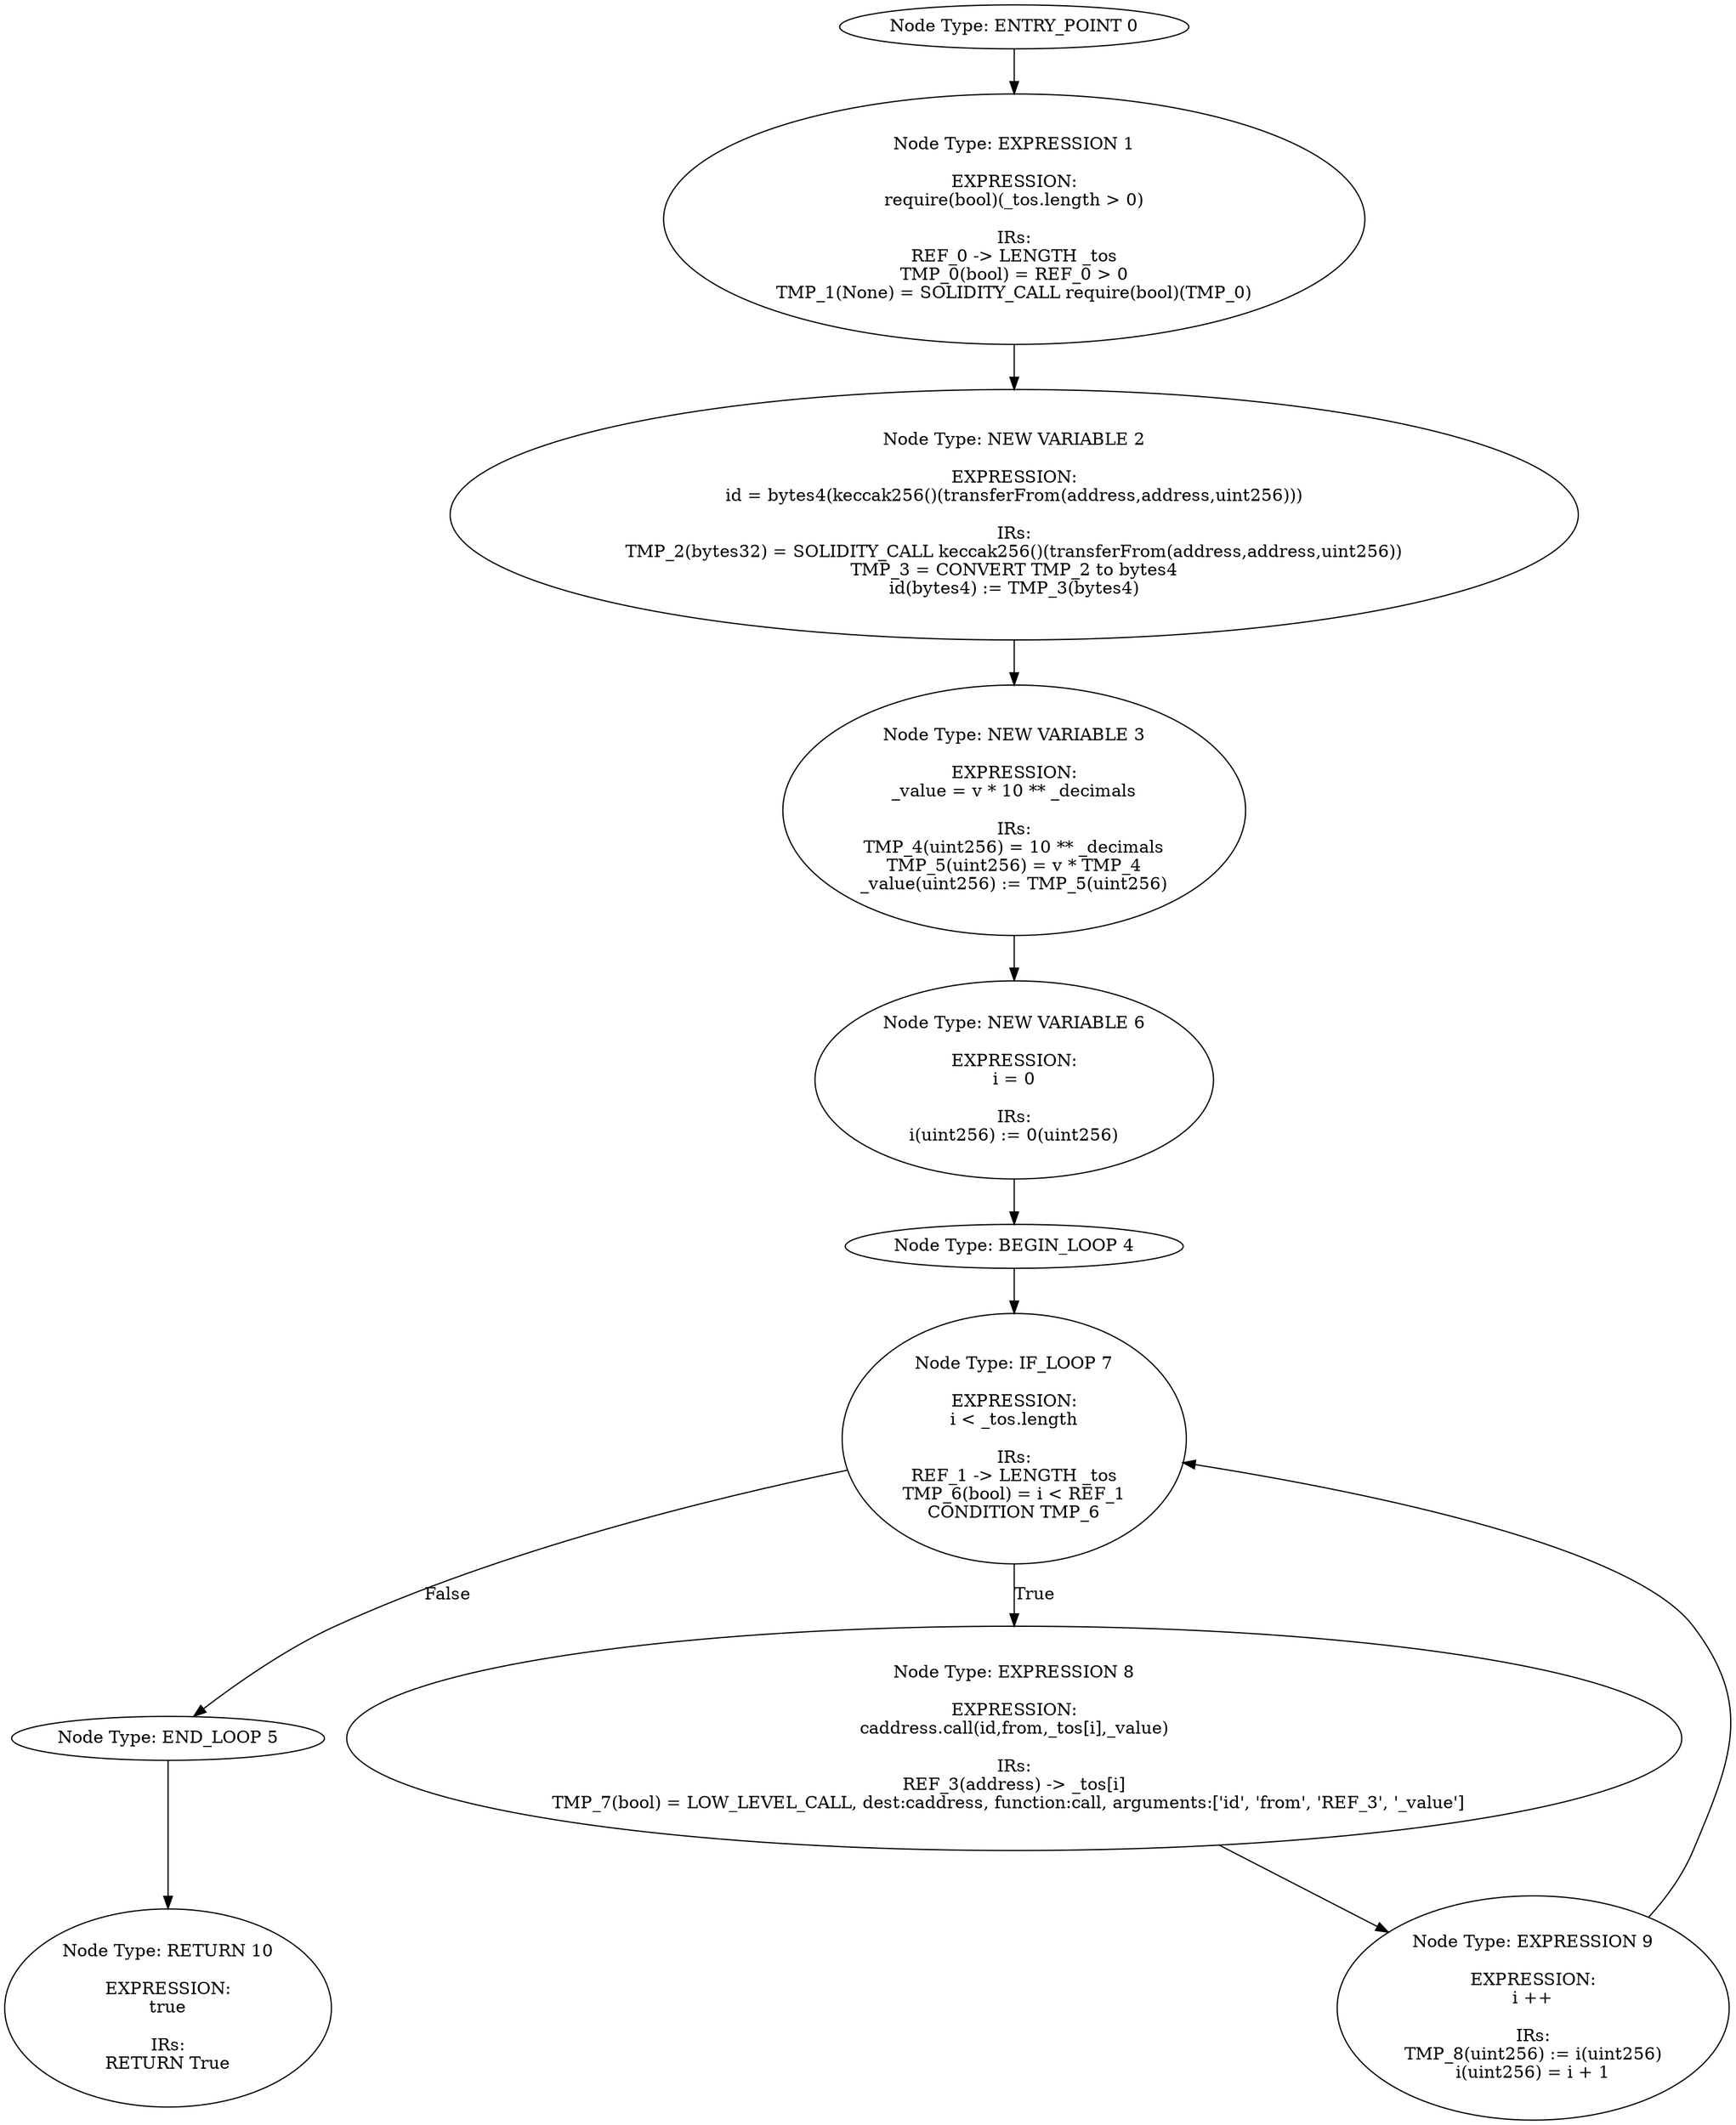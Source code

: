 digraph{
0[label="Node Type: ENTRY_POINT 0
"];
0->1;
1[label="Node Type: EXPRESSION 1

EXPRESSION:
require(bool)(_tos.length > 0)

IRs:
REF_0 -> LENGTH _tos
TMP_0(bool) = REF_0 > 0
TMP_1(None) = SOLIDITY_CALL require(bool)(TMP_0)"];
1->2;
2[label="Node Type: NEW VARIABLE 2

EXPRESSION:
id = bytes4(keccak256()(transferFrom(address,address,uint256)))

IRs:
TMP_2(bytes32) = SOLIDITY_CALL keccak256()(transferFrom(address,address,uint256))
TMP_3 = CONVERT TMP_2 to bytes4
id(bytes4) := TMP_3(bytes4)"];
2->3;
3[label="Node Type: NEW VARIABLE 3

EXPRESSION:
_value = v * 10 ** _decimals

IRs:
TMP_4(uint256) = 10 ** _decimals
TMP_5(uint256) = v * TMP_4
_value(uint256) := TMP_5(uint256)"];
3->6;
4[label="Node Type: BEGIN_LOOP 4
"];
4->7;
5[label="Node Type: END_LOOP 5
"];
5->10;
6[label="Node Type: NEW VARIABLE 6

EXPRESSION:
i = 0

IRs:
i(uint256) := 0(uint256)"];
6->4;
7[label="Node Type: IF_LOOP 7

EXPRESSION:
i < _tos.length

IRs:
REF_1 -> LENGTH _tos
TMP_6(bool) = i < REF_1
CONDITION TMP_6"];
7->8[label="True"];
7->5[label="False"];
8[label="Node Type: EXPRESSION 8

EXPRESSION:
caddress.call(id,from,_tos[i],_value)

IRs:
REF_3(address) -> _tos[i]
TMP_7(bool) = LOW_LEVEL_CALL, dest:caddress, function:call, arguments:['id', 'from', 'REF_3', '_value']  "];
8->9;
9[label="Node Type: EXPRESSION 9

EXPRESSION:
i ++

IRs:
TMP_8(uint256) := i(uint256)
i(uint256) = i + 1"];
9->7;
10[label="Node Type: RETURN 10

EXPRESSION:
true

IRs:
RETURN True"];
}
